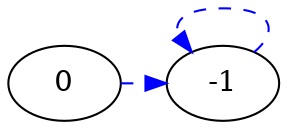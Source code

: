 digraph G {
    size="6,6" ;
    splines=true ; 
    // 0:sw -> bb:nw [label="  b  "] ;

    // -1 -> a [label="  a  "] ;
    // -1 -> b [label="  b  "] ;
    // -1 -> c [label="  c   "] ;

    // b -> cbc [label="  c  "] ;
    // c -> bcb [label="  b  "] ;
    // cbc -> bcbcb [label="  b  "] ; 
    // bcbcb -> bbcbcbb [label="  b  "] ;
    // bbcbcbb-> abbcbcbba [label="  a  "] ;

    0 -> -1 [style="dashed", color="blue", constraint=false] ;
    -1:ne -> -1:nw [style="dashed", color="blue", constraint=false] ;
    // a -> 0 [style="dashed", color="blue", constraint=false] ;
    // b -> 0 [style="dashed", color="blue", constraint=false] ; 
    // c -> 0 [style="dashed", color="blue", constraint=false] ;
    // bb -> b [style="dashed", color="blue", constraint=false] ;
    // bcb -> b [style="dashed", color="blue", constraint=false] ;
    // cbc -> c [style="dashed", color="blue", constraint=false] ; 
    // bcbcb -> bcb [style="dashed", color="blue", constraint=false] ;
    // bbcbcbb -> bb [style="dashed", color="blue", constraint=false] ;
    // abbcbcbba -> a [style="dashed", color="blue", constraint=false] ;

    // bb -> 0 [style="dotted", color="red", dir=forward] ;
    // bcbcb:nw -> b [style="dotted", color="red"] ;

    
    -1 [ pos = "2,6!"] ;
    0 [ pos = "0,6!"] ;
    // a [ pos = "1,5!"] ;
    // b [ pos = "2,5!"] ;
    // c [ pos = "3,5!"] ;
    // bb [ pos = "0,4!"] ;
    // cbc [ pos = "2,3!"] ;
    // bcb [ pos = "3,3!"] ;
    // bcbcb [ pos = "2,2!"] ;
    // bbcbcbb [ pos = "2,1!"] ;
    // abbcbcbba [ pos = "2,0!"] ;

    sep=0.3 ; 
    nodesep=0.3 ;
}
